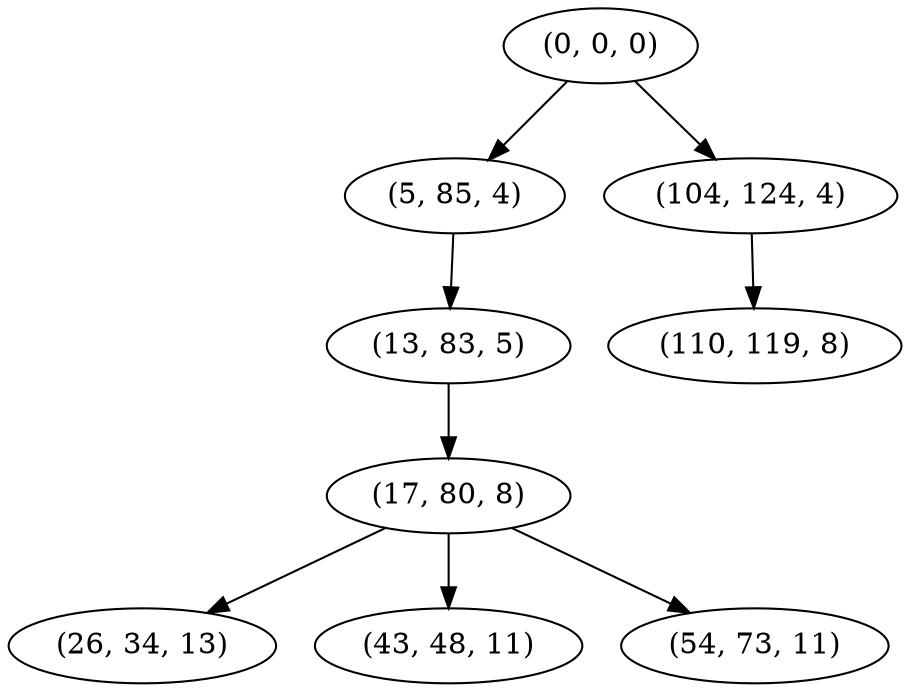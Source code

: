 digraph tree {
    "(0, 0, 0)";
    "(5, 85, 4)";
    "(13, 83, 5)";
    "(17, 80, 8)";
    "(26, 34, 13)";
    "(43, 48, 11)";
    "(54, 73, 11)";
    "(104, 124, 4)";
    "(110, 119, 8)";
    "(0, 0, 0)" -> "(5, 85, 4)";
    "(0, 0, 0)" -> "(104, 124, 4)";
    "(5, 85, 4)" -> "(13, 83, 5)";
    "(13, 83, 5)" -> "(17, 80, 8)";
    "(17, 80, 8)" -> "(26, 34, 13)";
    "(17, 80, 8)" -> "(43, 48, 11)";
    "(17, 80, 8)" -> "(54, 73, 11)";
    "(104, 124, 4)" -> "(110, 119, 8)";
}
